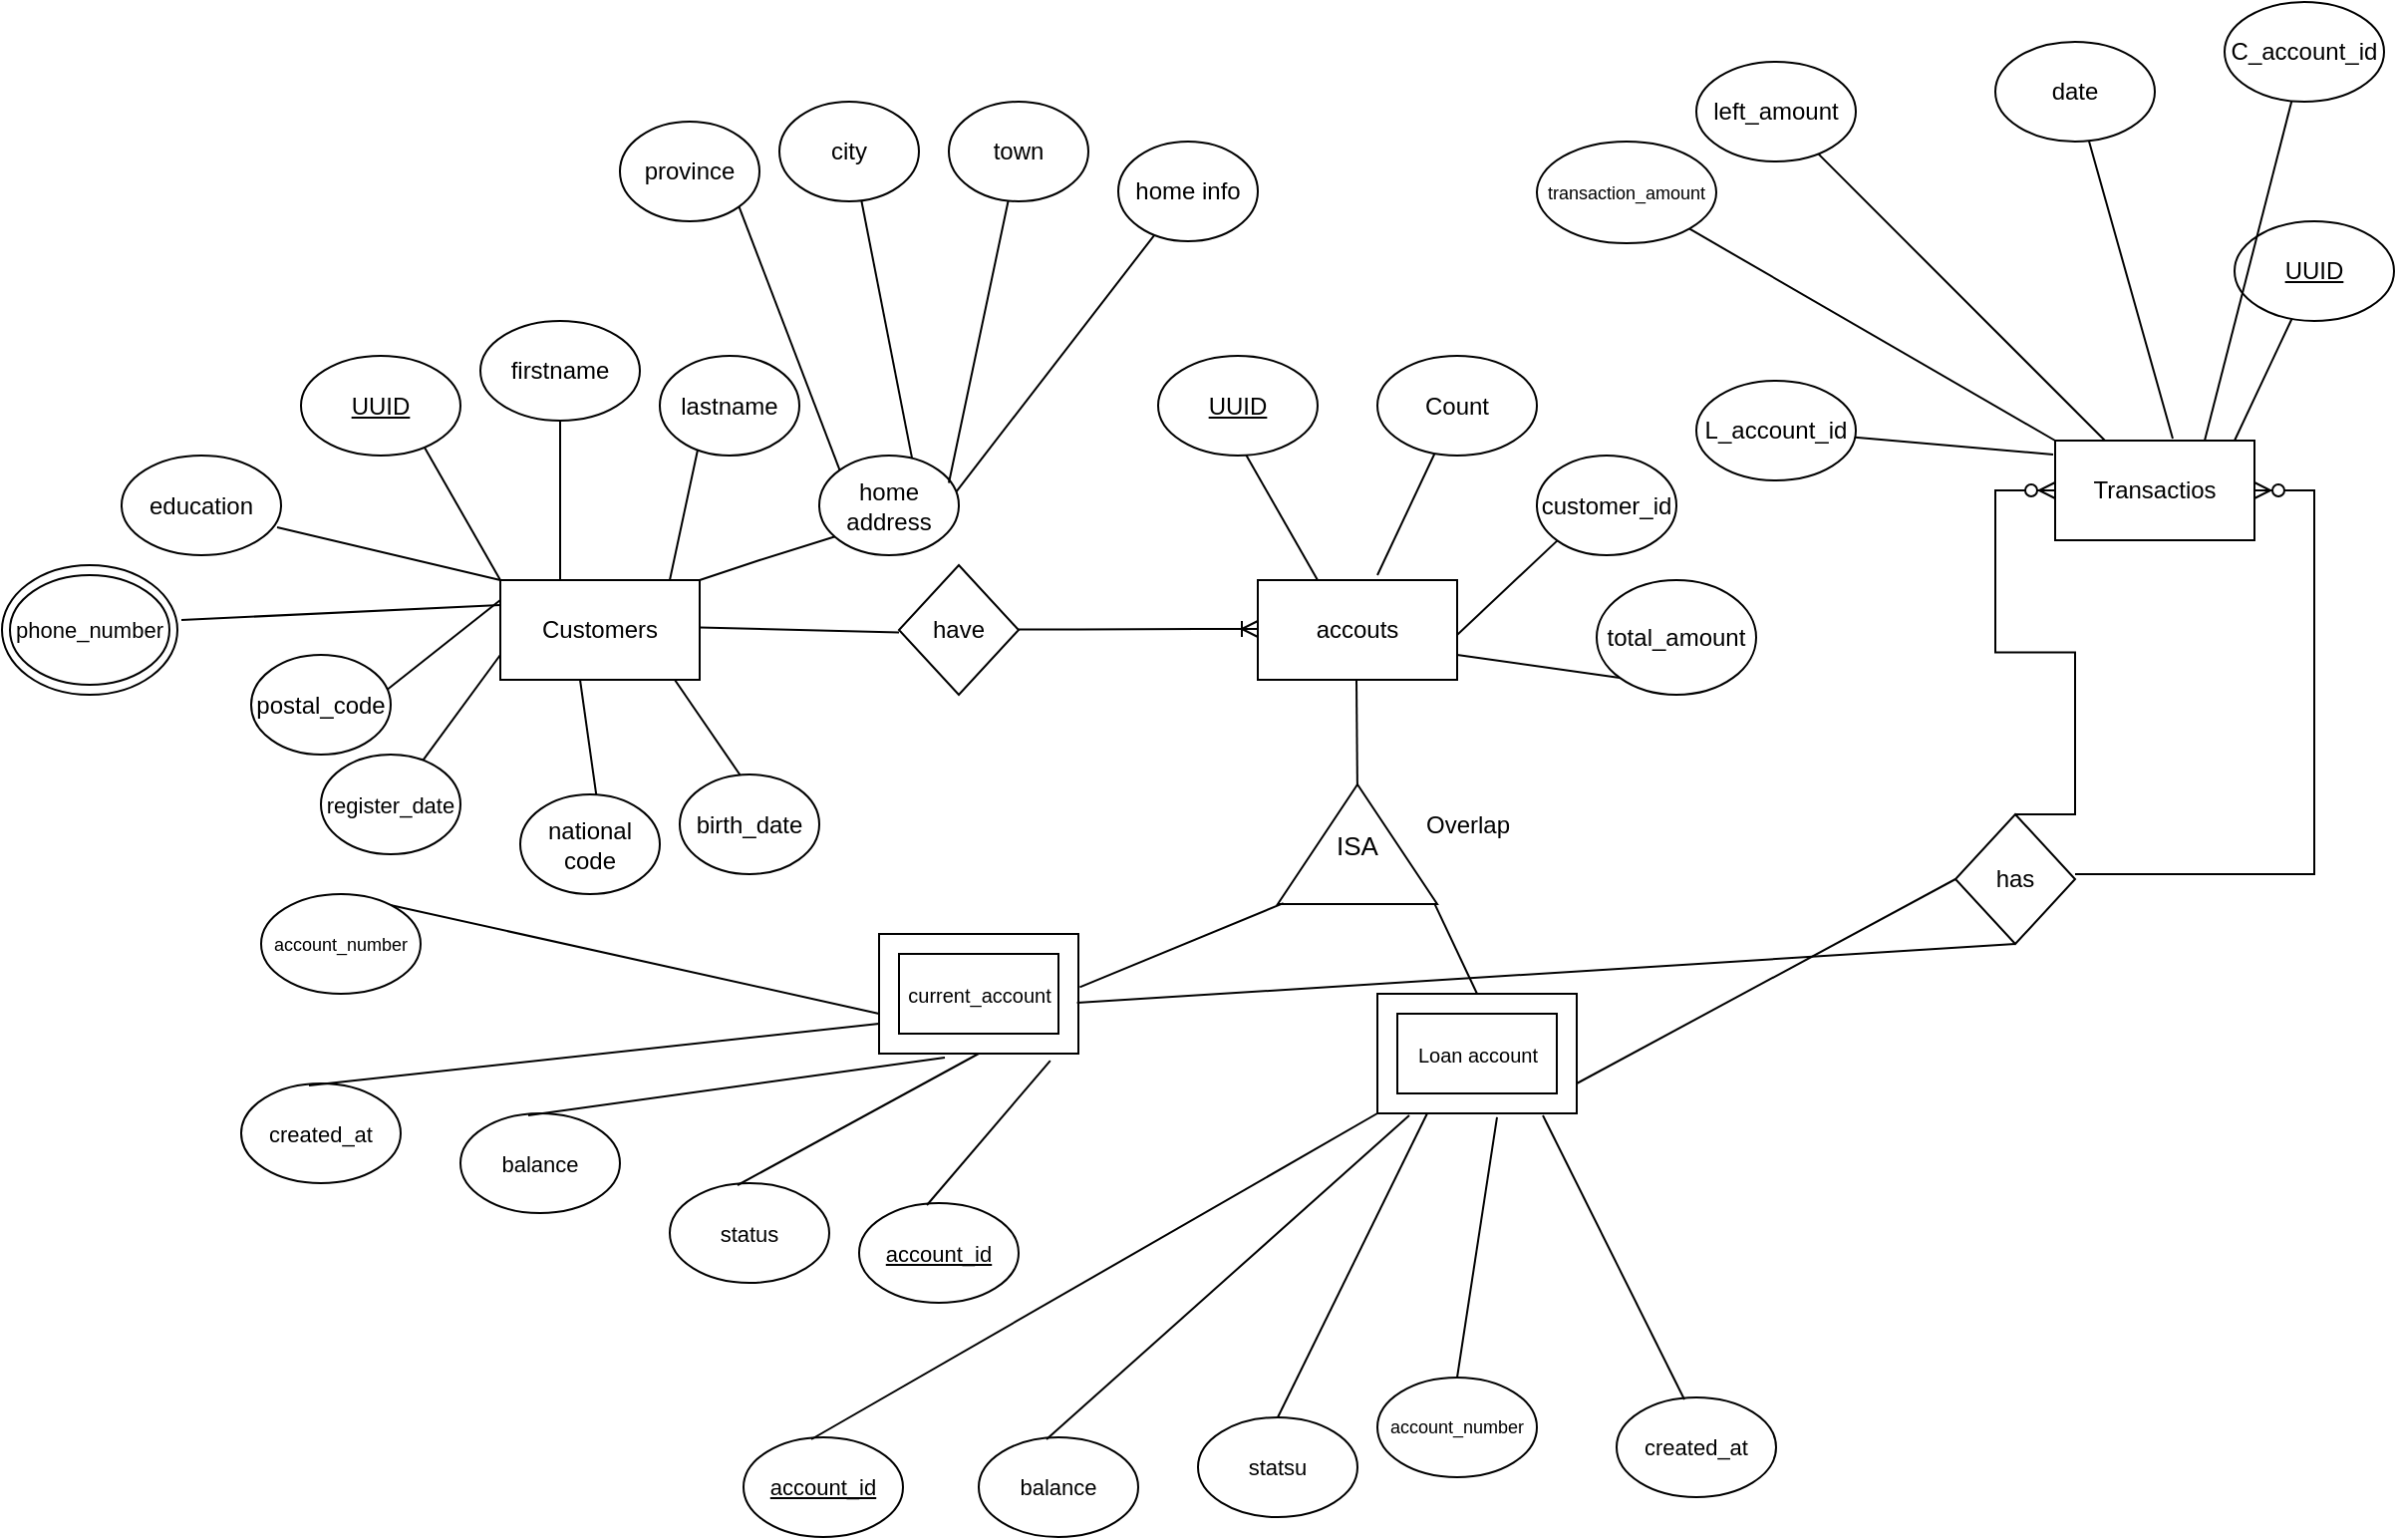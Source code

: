 <mxfile version="28.2.1">
  <diagram name="Page-1" id="g8kA7VrgFV8I4axQgq5m">
    <mxGraphModel dx="2271" dy="933" grid="1" gridSize="10" guides="1" tooltips="1" connect="1" arrows="1" fold="1" page="1" pageScale="1" pageWidth="827" pageHeight="1169" math="0" shadow="0">
      <root>
        <mxCell id="0" />
        <mxCell id="1" parent="0" />
        <mxCell id="Igm4Fz67FGCJSC7hsA-S-1" value="Customers" style="rounded=0;whiteSpace=wrap;html=1;" vertex="1" parent="1">
          <mxGeometry x="-240" y="320" width="100" height="50" as="geometry" />
        </mxCell>
        <mxCell id="Igm4Fz67FGCJSC7hsA-S-2" value="" style="endArrow=none;html=1;rounded=0;" edge="1" parent="1">
          <mxGeometry width="50" height="50" relative="1" as="geometry">
            <mxPoint x="-240" y="320" as="sourcePoint" />
            <mxPoint x="-280" y="250" as="targetPoint" />
          </mxGeometry>
        </mxCell>
        <mxCell id="Igm4Fz67FGCJSC7hsA-S-5" value="UUID" style="ellipse;whiteSpace=wrap;html=1;fontStyle=4" vertex="1" parent="1">
          <mxGeometry x="-340" y="207.5" width="80" height="50" as="geometry" />
        </mxCell>
        <mxCell id="Igm4Fz67FGCJSC7hsA-S-6" value="" style="endArrow=none;html=1;rounded=0;" edge="1" parent="1" target="Igm4Fz67FGCJSC7hsA-S-8">
          <mxGeometry width="50" height="50" relative="1" as="geometry">
            <mxPoint x="-210" y="320" as="sourcePoint" />
            <mxPoint x="-160" y="270" as="targetPoint" />
          </mxGeometry>
        </mxCell>
        <mxCell id="Igm4Fz67FGCJSC7hsA-S-8" value="firstname" style="ellipse;whiteSpace=wrap;html=1;" vertex="1" parent="1">
          <mxGeometry x="-250" y="190" width="80" height="50" as="geometry" />
        </mxCell>
        <mxCell id="Igm4Fz67FGCJSC7hsA-S-9" value="" style="endArrow=none;html=1;rounded=0;" edge="1" parent="1">
          <mxGeometry width="50" height="50" relative="1" as="geometry">
            <mxPoint x="-155" y="320" as="sourcePoint" />
            <mxPoint x="-140" y="250" as="targetPoint" />
          </mxGeometry>
        </mxCell>
        <mxCell id="Igm4Fz67FGCJSC7hsA-S-11" value="lastname" style="ellipse;whiteSpace=wrap;html=1;" vertex="1" parent="1">
          <mxGeometry x="-160" y="207.5" width="70" height="50" as="geometry" />
        </mxCell>
        <mxCell id="Igm4Fz67FGCJSC7hsA-S-20" value="" style="endArrow=none;html=1;rounded=0;exitX=1;exitY=0.75;exitDx=0;exitDy=0;" edge="1" parent="1">
          <mxGeometry width="50" height="50" relative="1" as="geometry">
            <mxPoint x="-140" y="343.75" as="sourcePoint" />
            <mxPoint x="-40" y="346" as="targetPoint" />
            <Array as="points">
              <mxPoint x="-40" y="346.25" />
            </Array>
          </mxGeometry>
        </mxCell>
        <mxCell id="Igm4Fz67FGCJSC7hsA-S-21" value="have" style="rhombus;whiteSpace=wrap;html=1;" vertex="1" parent="1">
          <mxGeometry x="-40" y="312.5" width="60" height="65" as="geometry" />
        </mxCell>
        <mxCell id="Igm4Fz67FGCJSC7hsA-S-22" value="" style="edgeStyle=entityRelationEdgeStyle;fontSize=12;html=1;endArrow=ERoneToMany;rounded=0;" edge="1" parent="1">
          <mxGeometry width="100" height="100" relative="1" as="geometry">
            <mxPoint x="20" y="344.75" as="sourcePoint" />
            <mxPoint x="140" y="344.5" as="targetPoint" />
          </mxGeometry>
        </mxCell>
        <mxCell id="Igm4Fz67FGCJSC7hsA-S-25" value="accouts" style="rounded=0;whiteSpace=wrap;html=1;" vertex="1" parent="1">
          <mxGeometry x="140" y="320" width="100" height="50" as="geometry" />
        </mxCell>
        <mxCell id="Igm4Fz67FGCJSC7hsA-S-26" value="" style="endArrow=none;html=1;rounded=0;entryX=0;entryY=0.75;entryDx=0;entryDy=0;" edge="1" parent="1" source="Igm4Fz67FGCJSC7hsA-S-27" target="Igm4Fz67FGCJSC7hsA-S-1">
          <mxGeometry width="50" height="50" relative="1" as="geometry">
            <mxPoint x="-370" y="427.5" as="sourcePoint" />
            <mxPoint x="-355" y="357.5" as="targetPoint" />
          </mxGeometry>
        </mxCell>
        <mxCell id="Igm4Fz67FGCJSC7hsA-S-27" value="&lt;font style=&quot;font-size: 11px;&quot;&gt;register_date&lt;/font&gt;" style="ellipse;whiteSpace=wrap;html=1;" vertex="1" parent="1">
          <mxGeometry x="-330" y="407.5" width="70" height="50" as="geometry" />
        </mxCell>
        <mxCell id="Igm4Fz67FGCJSC7hsA-S-28" value="" style="endArrow=none;html=1;rounded=0;" edge="1" parent="1">
          <mxGeometry width="50" height="50" relative="1" as="geometry">
            <mxPoint x="170" y="320" as="sourcePoint" />
            <mxPoint x="130" y="250" as="targetPoint" />
          </mxGeometry>
        </mxCell>
        <mxCell id="Igm4Fz67FGCJSC7hsA-S-29" value="UUID" style="ellipse;whiteSpace=wrap;html=1;fontStyle=4" vertex="1" parent="1">
          <mxGeometry x="90" y="207.5" width="80" height="50" as="geometry" />
        </mxCell>
        <mxCell id="Igm4Fz67FGCJSC7hsA-S-30" value="" style="endArrow=none;html=1;rounded=0;" edge="1" parent="1" target="Igm4Fz67FGCJSC7hsA-S-31">
          <mxGeometry width="50" height="50" relative="1" as="geometry">
            <mxPoint x="200" y="317.5" as="sourcePoint" />
            <mxPoint x="250" y="257.5" as="targetPoint" />
          </mxGeometry>
        </mxCell>
        <mxCell id="Igm4Fz67FGCJSC7hsA-S-31" value="Count" style="ellipse;whiteSpace=wrap;html=1;fontStyle=0" vertex="1" parent="1">
          <mxGeometry x="200" y="207.5" width="80" height="50" as="geometry" />
        </mxCell>
        <mxCell id="Igm4Fz67FGCJSC7hsA-S-32" value="" style="endArrow=none;html=1;rounded=0;" edge="1" parent="1">
          <mxGeometry width="50" height="50" relative="1" as="geometry">
            <mxPoint x="-190" y="441" as="sourcePoint" />
            <mxPoint x="-200" y="370" as="targetPoint" />
          </mxGeometry>
        </mxCell>
        <mxCell id="Igm4Fz67FGCJSC7hsA-S-33" value="national code" style="ellipse;whiteSpace=wrap;html=1;" vertex="1" parent="1">
          <mxGeometry x="-230" y="427.5" width="70" height="50" as="geometry" />
        </mxCell>
        <mxCell id="Igm4Fz67FGCJSC7hsA-S-34" value="" style="endArrow=none;html=1;rounded=0;" edge="1" parent="1">
          <mxGeometry width="50" height="50" relative="1" as="geometry">
            <mxPoint x="-117.5" y="421" as="sourcePoint" />
            <mxPoint x="-152.5" y="370" as="targetPoint" />
          </mxGeometry>
        </mxCell>
        <mxCell id="Igm4Fz67FGCJSC7hsA-S-35" value="birth_date" style="ellipse;whiteSpace=wrap;html=1;" vertex="1" parent="1">
          <mxGeometry x="-150" y="417.5" width="70" height="50" as="geometry" />
        </mxCell>
        <mxCell id="Igm4Fz67FGCJSC7hsA-S-40" value="" style="endArrow=none;html=1;rounded=0;" edge="1" parent="1">
          <mxGeometry width="50" height="50" relative="1" as="geometry">
            <mxPoint x="-300" y="377.5" as="sourcePoint" />
            <mxPoint x="-240" y="330" as="targetPoint" />
          </mxGeometry>
        </mxCell>
        <mxCell id="Igm4Fz67FGCJSC7hsA-S-41" value="postal_code" style="ellipse;whiteSpace=wrap;html=1;" vertex="1" parent="1">
          <mxGeometry x="-365" y="357.5" width="70" height="50" as="geometry" />
        </mxCell>
        <mxCell id="Igm4Fz67FGCJSC7hsA-S-42" value="" style="endArrow=none;html=1;rounded=0;" edge="1" parent="1">
          <mxGeometry width="50" height="50" relative="1" as="geometry">
            <mxPoint x="-70" y="297.5" as="sourcePoint" />
            <mxPoint x="-140" y="320" as="targetPoint" />
            <Array as="points">
              <mxPoint x="-110" y="310" />
            </Array>
          </mxGeometry>
        </mxCell>
        <mxCell id="Igm4Fz67FGCJSC7hsA-S-43" value="home address" style="ellipse;whiteSpace=wrap;html=1;" vertex="1" parent="1">
          <mxGeometry x="-80" y="257.5" width="70" height="50" as="geometry" />
        </mxCell>
        <mxCell id="Igm4Fz67FGCJSC7hsA-S-45" value="" style="endArrow=none;html=1;rounded=0;exitX=0;exitY=0;exitDx=0;exitDy=0;entryX=0.975;entryY=0.72;entryDx=0;entryDy=0;entryPerimeter=0;" edge="1" parent="1" source="Igm4Fz67FGCJSC7hsA-S-1" target="Igm4Fz67FGCJSC7hsA-S-46">
          <mxGeometry width="50" height="50" relative="1" as="geometry">
            <mxPoint x="-290" y="352.5" as="sourcePoint" />
            <mxPoint x="-330" y="282.5" as="targetPoint" />
          </mxGeometry>
        </mxCell>
        <mxCell id="Igm4Fz67FGCJSC7hsA-S-46" value="education" style="ellipse;whiteSpace=wrap;html=1;fontStyle=0" vertex="1" parent="1">
          <mxGeometry x="-430" y="257.5" width="80" height="50" as="geometry" />
        </mxCell>
        <mxCell id="Igm4Fz67FGCJSC7hsA-S-48" value="" style="endArrow=none;html=1;rounded=0;exitX=0.875;exitY=0.5;exitDx=0;exitDy=0;exitPerimeter=0;" edge="1" parent="1" source="Igm4Fz67FGCJSC7hsA-S-220">
          <mxGeometry width="50" height="50" relative="1" as="geometry">
            <mxPoint x="190" y="420" as="sourcePoint" />
            <mxPoint x="189.5" y="370" as="targetPoint" />
            <Array as="points">
              <mxPoint x="189.5" y="370.25" />
            </Array>
          </mxGeometry>
        </mxCell>
        <mxCell id="Igm4Fz67FGCJSC7hsA-S-55" value="" style="verticalLabelPosition=bottom;verticalAlign=top;html=1;shape=mxgraph.basic.frame;dx=10;whiteSpace=wrap;" vertex="1" parent="1">
          <mxGeometry x="-50" y="497.5" width="100" height="60" as="geometry" />
        </mxCell>
        <mxCell id="Igm4Fz67FGCJSC7hsA-S-64" value="" style="verticalLabelPosition=bottom;verticalAlign=top;html=1;shape=mxgraph.basic.frame;dx=10;whiteSpace=wrap;" vertex="1" parent="1">
          <mxGeometry x="200" y="527.5" width="100" height="60" as="geometry" />
        </mxCell>
        <mxCell id="Igm4Fz67FGCJSC7hsA-S-65" value="Loan account" style="text;html=1;align=center;verticalAlign=middle;resizable=0;points=[];autosize=1;strokeColor=none;fillColor=none;fontSize=10;" vertex="1" parent="1">
          <mxGeometry x="210" y="542.5" width="80" height="30" as="geometry" />
        </mxCell>
        <mxCell id="Igm4Fz67FGCJSC7hsA-S-80" value="" style="endArrow=none;html=1;rounded=0;exitX=0;exitY=1;exitDx=0;exitDy=0;" edge="1" parent="1" source="Igm4Fz67FGCJSC7hsA-S-81">
          <mxGeometry width="50" height="50" relative="1" as="geometry">
            <mxPoint x="275" y="398.5" as="sourcePoint" />
            <mxPoint x="240" y="347.5" as="targetPoint" />
          </mxGeometry>
        </mxCell>
        <mxCell id="Igm4Fz67FGCJSC7hsA-S-81" value="customer_id" style="ellipse;whiteSpace=wrap;html=1;" vertex="1" parent="1">
          <mxGeometry x="280" y="257.5" width="70" height="50" as="geometry" />
        </mxCell>
        <mxCell id="Igm4Fz67FGCJSC7hsA-S-91" value="current_account" style="text;html=1;align=center;verticalAlign=middle;resizable=0;points=[];autosize=1;strokeColor=none;fillColor=none;fontSize=10;" vertex="1" parent="1">
          <mxGeometry x="-50" y="512.5" width="100" height="30" as="geometry" />
        </mxCell>
        <mxCell id="Igm4Fz67FGCJSC7hsA-S-116" value="" style="endArrow=none;html=1;rounded=0;entryX=0.5;entryY=0;entryDx=0;entryDy=0;" edge="1" target="Igm4Fz67FGCJSC7hsA-S-117" parent="1">
          <mxGeometry width="50" height="50" relative="1" as="geometry">
            <mxPoint x="-50" y="537.5" as="sourcePoint" />
            <mxPoint x="-280" y="680" as="targetPoint" />
          </mxGeometry>
        </mxCell>
        <mxCell id="Igm4Fz67FGCJSC7hsA-S-117" value="account_number" style="ellipse;whiteSpace=wrap;html=1;fontStyle=0;fontSize=9;" vertex="1" parent="1">
          <mxGeometry x="-360" y="477.5" width="80" height="50" as="geometry" />
        </mxCell>
        <mxCell id="Igm4Fz67FGCJSC7hsA-S-118" value="account_number" style="ellipse;whiteSpace=wrap;html=1;fontStyle=0;fontSize=9;" vertex="1" parent="1">
          <mxGeometry x="200" y="720" width="80" height="50" as="geometry" />
        </mxCell>
        <mxCell id="Igm4Fz67FGCJSC7hsA-S-119" value="" style="endArrow=none;html=1;rounded=0;exitX=0.6;exitY=1.033;exitDx=0;exitDy=0;exitPerimeter=0;entryX=0.5;entryY=0;entryDx=0;entryDy=0;" edge="1" parent="1" source="Igm4Fz67FGCJSC7hsA-S-64" target="Igm4Fz67FGCJSC7hsA-S-118">
          <mxGeometry width="50" height="50" relative="1" as="geometry">
            <mxPoint x="260" y="592.5" as="sourcePoint" />
            <mxPoint x="220" y="642.5" as="targetPoint" />
          </mxGeometry>
        </mxCell>
        <mxCell id="Igm4Fz67FGCJSC7hsA-S-120" value="statsu" style="ellipse;whiteSpace=wrap;html=1;fontStyle=0;fontSize=11;" vertex="1" parent="1">
          <mxGeometry x="110" y="740" width="80" height="50" as="geometry" />
        </mxCell>
        <mxCell id="Igm4Fz67FGCJSC7hsA-S-121" value="" style="endArrow=none;html=1;rounded=0;exitX=0;exitY=0;exitDx=25;exitDy=60;exitPerimeter=0;entryX=0.5;entryY=0;entryDx=0;entryDy=0;" edge="1" parent="1" source="Igm4Fz67FGCJSC7hsA-S-64" target="Igm4Fz67FGCJSC7hsA-S-120">
          <mxGeometry width="50" height="50" relative="1" as="geometry">
            <mxPoint x="200" y="667.5" as="sourcePoint" />
            <mxPoint x="160" y="720.5" as="targetPoint" />
          </mxGeometry>
        </mxCell>
        <mxCell id="Igm4Fz67FGCJSC7hsA-S-122" value="status" style="ellipse;whiteSpace=wrap;html=1;fontStyle=0;fontSize=11;" vertex="1" parent="1">
          <mxGeometry x="-155" y="622.5" width="80" height="50" as="geometry" />
        </mxCell>
        <mxCell id="Igm4Fz67FGCJSC7hsA-S-123" value="" style="endArrow=none;html=1;rounded=0;exitX=0.6;exitY=1.033;exitDx=0;exitDy=0;exitPerimeter=0;entryX=0.425;entryY=0.02;entryDx=0;entryDy=0;entryPerimeter=0;" edge="1" parent="1" target="Igm4Fz67FGCJSC7hsA-S-122">
          <mxGeometry width="50" height="50" relative="1" as="geometry">
            <mxPoint y="557.5" as="sourcePoint" />
            <mxPoint x="-40" y="610.5" as="targetPoint" />
          </mxGeometry>
        </mxCell>
        <mxCell id="Igm4Fz67FGCJSC7hsA-S-136" value="created_at" style="ellipse;whiteSpace=wrap;html=1;fontStyle=0;fontSize=11;" vertex="1" parent="1">
          <mxGeometry x="-370" y="572.5" width="80" height="50" as="geometry" />
        </mxCell>
        <mxCell id="Igm4Fz67FGCJSC7hsA-S-137" value="" style="endArrow=none;html=1;rounded=0;exitX=0;exitY=0;exitDx=0;exitDy=45;exitPerimeter=0;entryX=0.425;entryY=0.02;entryDx=0;entryDy=0;entryPerimeter=0;" edge="1" target="Igm4Fz67FGCJSC7hsA-S-136" parent="1" source="Igm4Fz67FGCJSC7hsA-S-55">
          <mxGeometry width="50" height="50" relative="1" as="geometry">
            <mxPoint x="-390" y="670.5" as="sourcePoint" />
            <mxPoint x="-430" y="723.5" as="targetPoint" />
          </mxGeometry>
        </mxCell>
        <mxCell id="Igm4Fz67FGCJSC7hsA-S-138" value="created_at" style="ellipse;whiteSpace=wrap;html=1;fontStyle=0;fontSize=11;" vertex="1" parent="1">
          <mxGeometry x="320" y="730" width="80" height="50" as="geometry" />
        </mxCell>
        <mxCell id="Igm4Fz67FGCJSC7hsA-S-139" value="" style="endArrow=none;html=1;rounded=0;exitX=0.83;exitY=1.017;exitDx=0;exitDy=0;exitPerimeter=0;entryX=0.425;entryY=0.02;entryDx=0;entryDy=0;entryPerimeter=0;" edge="1" target="Igm4Fz67FGCJSC7hsA-S-138" parent="1" source="Igm4Fz67FGCJSC7hsA-S-64">
          <mxGeometry width="50" height="50" relative="1" as="geometry">
            <mxPoint x="-380" y="680.5" as="sourcePoint" />
            <mxPoint x="-420" y="733.5" as="targetPoint" />
          </mxGeometry>
        </mxCell>
        <mxCell id="Igm4Fz67FGCJSC7hsA-S-154" value="balance" style="ellipse;whiteSpace=wrap;html=1;fontStyle=0;fontSize=11;" vertex="1" parent="1">
          <mxGeometry x="-260" y="587.5" width="80" height="50" as="geometry" />
        </mxCell>
        <mxCell id="Igm4Fz67FGCJSC7hsA-S-155" value="" style="endArrow=none;html=1;rounded=0;entryX=0.425;entryY=0.02;entryDx=0;entryDy=0;entryPerimeter=0;exitX=0.33;exitY=1.033;exitDx=0;exitDy=0;exitPerimeter=0;" edge="1" target="Igm4Fz67FGCJSC7hsA-S-154" parent="1" source="Igm4Fz67FGCJSC7hsA-S-55">
          <mxGeometry width="50" height="50" relative="1" as="geometry">
            <mxPoint x="-400" y="732.5" as="sourcePoint" />
            <mxPoint x="-440" y="785.5" as="targetPoint" />
          </mxGeometry>
        </mxCell>
        <mxCell id="Igm4Fz67FGCJSC7hsA-S-156" value="balance" style="ellipse;whiteSpace=wrap;html=1;fontStyle=0;fontSize=11;" vertex="1" parent="1">
          <mxGeometry y="750" width="80" height="50" as="geometry" />
        </mxCell>
        <mxCell id="Igm4Fz67FGCJSC7hsA-S-157" value="" style="endArrow=none;html=1;rounded=0;exitX=0.16;exitY=1.017;exitDx=0;exitDy=0;exitPerimeter=0;entryX=0.425;entryY=0.02;entryDx=0;entryDy=0;entryPerimeter=0;" edge="1" target="Igm4Fz67FGCJSC7hsA-S-156" parent="1" source="Igm4Fz67FGCJSC7hsA-S-64">
          <mxGeometry width="50" height="50" relative="1" as="geometry">
            <mxPoint x="-390" y="742.5" as="sourcePoint" />
            <mxPoint x="-430" y="795.5" as="targetPoint" />
          </mxGeometry>
        </mxCell>
        <mxCell id="Igm4Fz67FGCJSC7hsA-S-170" value="has" style="rhombus;whiteSpace=wrap;html=1;" vertex="1" parent="1">
          <mxGeometry x="490" y="437.5" width="60" height="65" as="geometry" />
        </mxCell>
        <mxCell id="Igm4Fz67FGCJSC7hsA-S-171" value="" style="endArrow=none;html=1;rounded=0;elbow=vertical;entryX=0;entryY=0.5;entryDx=0;entryDy=0;exitX=0;exitY=0;exitDx=100;exitDy=45;exitPerimeter=0;" edge="1" parent="1" source="Igm4Fz67FGCJSC7hsA-S-64" target="Igm4Fz67FGCJSC7hsA-S-170">
          <mxGeometry relative="1" as="geometry">
            <mxPoint x="120" y="700" as="sourcePoint" />
            <mxPoint x="280" y="700" as="targetPoint" />
          </mxGeometry>
        </mxCell>
        <mxCell id="Igm4Fz67FGCJSC7hsA-S-172" value="" style="endArrow=none;html=1;rounded=0;elbow=vertical;entryX=0.5;entryY=1;entryDx=0;entryDy=0;exitX=0.993;exitY=0.65;exitDx=0;exitDy=0;exitPerimeter=0;" edge="1" parent="1" source="Igm4Fz67FGCJSC7hsA-S-91" target="Igm4Fz67FGCJSC7hsA-S-170">
          <mxGeometry relative="1" as="geometry">
            <mxPoint x="310" y="583" as="sourcePoint" />
            <mxPoint x="500" y="480" as="targetPoint" />
          </mxGeometry>
        </mxCell>
        <mxCell id="Igm4Fz67FGCJSC7hsA-S-173" value="" style="edgeStyle=entityRelationEdgeStyle;fontSize=12;html=1;endArrow=ERzeroToMany;endFill=1;rounded=0;elbow=vertical;exitX=0.5;exitY=0;exitDx=0;exitDy=0;entryX=0;entryY=0.5;entryDx=0;entryDy=0;" edge="1" parent="1" source="Igm4Fz67FGCJSC7hsA-S-170" target="Igm4Fz67FGCJSC7hsA-S-175">
          <mxGeometry width="100" height="100" relative="1" as="geometry">
            <mxPoint x="150" y="620" as="sourcePoint" />
            <mxPoint x="490" y="240" as="targetPoint" />
          </mxGeometry>
        </mxCell>
        <mxCell id="Igm4Fz67FGCJSC7hsA-S-174" value="" style="edgeStyle=entityRelationEdgeStyle;fontSize=12;html=1;endArrow=ERzeroToMany;endFill=1;rounded=0;elbow=vertical;" edge="1" parent="1" target="Igm4Fz67FGCJSC7hsA-S-175">
          <mxGeometry width="100" height="100" relative="1" as="geometry">
            <mxPoint x="550" y="467.5" as="sourcePoint" />
            <mxPoint x="650" y="367.5" as="targetPoint" />
          </mxGeometry>
        </mxCell>
        <mxCell id="Igm4Fz67FGCJSC7hsA-S-175" value="Transactios" style="rounded=0;whiteSpace=wrap;html=1;" vertex="1" parent="1">
          <mxGeometry x="540" y="250" width="100" height="50" as="geometry" />
        </mxCell>
        <mxCell id="Igm4Fz67FGCJSC7hsA-S-176" value="" style="endArrow=none;html=1;rounded=0;exitX=0.25;exitY=0;exitDx=0;exitDy=0;" edge="1" target="Igm4Fz67FGCJSC7hsA-S-177" parent="1" source="Igm4Fz67FGCJSC7hsA-S-175">
          <mxGeometry width="50" height="50" relative="1" as="geometry">
            <mxPoint x="570" y="240" as="sourcePoint" />
            <mxPoint x="630" y="110" as="targetPoint" />
          </mxGeometry>
        </mxCell>
        <mxCell id="Igm4Fz67FGCJSC7hsA-S-177" value="left_amount" style="ellipse;whiteSpace=wrap;html=1;fontStyle=0" vertex="1" parent="1">
          <mxGeometry x="360" y="60" width="80" height="50" as="geometry" />
        </mxCell>
        <mxCell id="Igm4Fz67FGCJSC7hsA-S-178" value="" style="endArrow=none;html=1;rounded=0;exitX=0.59;exitY=-0.02;exitDx=0;exitDy=0;exitPerimeter=0;" edge="1" target="Igm4Fz67FGCJSC7hsA-S-179" parent="1" source="Igm4Fz67FGCJSC7hsA-S-175">
          <mxGeometry width="50" height="50" relative="1" as="geometry">
            <mxPoint x="600" y="240" as="sourcePoint" />
            <mxPoint x="640" y="120" as="targetPoint" />
          </mxGeometry>
        </mxCell>
        <mxCell id="Igm4Fz67FGCJSC7hsA-S-179" value="date" style="ellipse;whiteSpace=wrap;html=1;fontStyle=0" vertex="1" parent="1">
          <mxGeometry x="510" y="50" width="80" height="50" as="geometry" />
        </mxCell>
        <mxCell id="Igm4Fz67FGCJSC7hsA-S-180" value="" style="endArrow=none;html=1;rounded=0;" edge="1" target="Igm4Fz67FGCJSC7hsA-S-181" parent="1">
          <mxGeometry width="50" height="50" relative="1" as="geometry">
            <mxPoint x="630" y="250" as="sourcePoint" />
            <mxPoint x="680" y="190" as="targetPoint" />
          </mxGeometry>
        </mxCell>
        <mxCell id="Igm4Fz67FGCJSC7hsA-S-181" value="&lt;u&gt;UUID&lt;/u&gt;" style="ellipse;whiteSpace=wrap;html=1;fontStyle=0" vertex="1" parent="1">
          <mxGeometry x="630" y="140" width="80" height="50" as="geometry" />
        </mxCell>
        <mxCell id="Igm4Fz67FGCJSC7hsA-S-182" value="" style="endArrow=none;html=1;rounded=0;exitX=-0.01;exitY=0.14;exitDx=0;exitDy=0;exitPerimeter=0;" edge="1" target="Igm4Fz67FGCJSC7hsA-S-183" parent="1" source="Igm4Fz67FGCJSC7hsA-S-175">
          <mxGeometry width="50" height="50" relative="1" as="geometry">
            <mxPoint x="530" y="250" as="sourcePoint" />
            <mxPoint x="460" y="210" as="targetPoint" />
          </mxGeometry>
        </mxCell>
        <mxCell id="Igm4Fz67FGCJSC7hsA-S-183" value="L_account_id" style="ellipse;whiteSpace=wrap;html=1;fontStyle=0" vertex="1" parent="1">
          <mxGeometry x="360" y="220" width="80" height="50" as="geometry" />
        </mxCell>
        <mxCell id="Igm4Fz67FGCJSC7hsA-S-184" value="" style="endArrow=none;html=1;rounded=0;exitX=0.75;exitY=0;exitDx=0;exitDy=0;" edge="1" target="Igm4Fz67FGCJSC7hsA-S-185" parent="1" source="Igm4Fz67FGCJSC7hsA-S-175">
          <mxGeometry width="50" height="50" relative="1" as="geometry">
            <mxPoint x="620" y="240" as="sourcePoint" />
            <mxPoint x="675" y="80" as="targetPoint" />
          </mxGeometry>
        </mxCell>
        <mxCell id="Igm4Fz67FGCJSC7hsA-S-185" value="C_account_id" style="ellipse;whiteSpace=wrap;html=1;fontStyle=0" vertex="1" parent="1">
          <mxGeometry x="625" y="30" width="80" height="50" as="geometry" />
        </mxCell>
        <mxCell id="Igm4Fz67FGCJSC7hsA-S-192" value="" style="ellipse;whiteSpace=wrap;html=1;" vertex="1" parent="1">
          <mxGeometry x="-490" y="312.5" width="88" height="65" as="geometry" />
        </mxCell>
        <mxCell id="Igm4Fz67FGCJSC7hsA-S-193" value="&lt;font style=&quot;font-size: 11px;&quot;&gt;phone_number&lt;/font&gt;" style="ellipse;whiteSpace=wrap;html=1;" vertex="1" parent="1">
          <mxGeometry x="-486" y="317.5" width="80" height="55" as="geometry" />
        </mxCell>
        <mxCell id="Igm4Fz67FGCJSC7hsA-S-197" value="" style="endArrow=none;html=1;rounded=0;exitX=0;exitY=0.25;exitDx=0;exitDy=0;" edge="1" parent="1" source="Igm4Fz67FGCJSC7hsA-S-1">
          <mxGeometry width="50" height="50" relative="1" as="geometry">
            <mxPoint x="-230" y="330" as="sourcePoint" />
            <mxPoint x="-400" y="340" as="targetPoint" />
          </mxGeometry>
        </mxCell>
        <mxCell id="Igm4Fz67FGCJSC7hsA-S-203" value="" style="endArrow=none;html=1;rounded=0;" edge="1" parent="1" target="Igm4Fz67FGCJSC7hsA-S-204">
          <mxGeometry width="50" height="50" relative="1" as="geometry">
            <mxPoint x="-15" y="271.25" as="sourcePoint" />
            <mxPoint y="201.25" as="targetPoint" />
          </mxGeometry>
        </mxCell>
        <mxCell id="Igm4Fz67FGCJSC7hsA-S-204" value="town" style="ellipse;whiteSpace=wrap;html=1;" vertex="1" parent="1">
          <mxGeometry x="-15" y="80" width="70" height="50" as="geometry" />
        </mxCell>
        <mxCell id="Igm4Fz67FGCJSC7hsA-S-205" value="" style="endArrow=none;html=1;rounded=0;exitX=0.664;exitY=0.021;exitDx=0;exitDy=0;exitPerimeter=0;" edge="1" parent="1" source="Igm4Fz67FGCJSC7hsA-S-43">
          <mxGeometry width="50" height="50" relative="1" as="geometry">
            <mxPoint x="-75" y="193.75" as="sourcePoint" />
            <mxPoint x="-60" y="123.75" as="targetPoint" />
          </mxGeometry>
        </mxCell>
        <mxCell id="Igm4Fz67FGCJSC7hsA-S-206" value="city" style="ellipse;whiteSpace=wrap;html=1;" vertex="1" parent="1">
          <mxGeometry x="-100" y="80" width="70" height="50" as="geometry" />
        </mxCell>
        <mxCell id="Igm4Fz67FGCJSC7hsA-S-208" value="" style="endArrow=none;html=1;rounded=0;exitX=0;exitY=0;exitDx=0;exitDy=0;entryX=1;entryY=1;entryDx=0;entryDy=0;" edge="1" parent="1" source="Igm4Fz67FGCJSC7hsA-S-43" target="Igm4Fz67FGCJSC7hsA-S-209">
          <mxGeometry width="50" height="50" relative="1" as="geometry">
            <mxPoint x="-24" y="269" as="sourcePoint" />
            <mxPoint x="-50" y="133.75" as="targetPoint" />
          </mxGeometry>
        </mxCell>
        <mxCell id="Igm4Fz67FGCJSC7hsA-S-209" value="province" style="ellipse;whiteSpace=wrap;html=1;" vertex="1" parent="1">
          <mxGeometry x="-180" y="90" width="70" height="50" as="geometry" />
        </mxCell>
        <mxCell id="Igm4Fz67FGCJSC7hsA-S-211" value="" style="endArrow=none;html=1;rounded=0;exitX=0.983;exitY=0.361;exitDx=0;exitDy=0;exitPerimeter=0;" edge="1" target="Igm4Fz67FGCJSC7hsA-S-212" parent="1" source="Igm4Fz67FGCJSC7hsA-S-43">
          <mxGeometry width="50" height="50" relative="1" as="geometry">
            <mxPoint x="70" y="291.25" as="sourcePoint" />
            <mxPoint x="85" y="221.25" as="targetPoint" />
          </mxGeometry>
        </mxCell>
        <mxCell id="Igm4Fz67FGCJSC7hsA-S-212" value="home info" style="ellipse;whiteSpace=wrap;html=1;" vertex="1" parent="1">
          <mxGeometry x="70" y="100" width="70" height="50" as="geometry" />
        </mxCell>
        <mxCell id="Igm4Fz67FGCJSC7hsA-S-220" value="&lt;font style=&quot;font-size: 13px;&quot;&gt;ISA&lt;/font&gt;" style="triangle;whiteSpace=wrap;html=1;direction=north;" vertex="1" parent="1">
          <mxGeometry x="150" y="422.5" width="80" height="60" as="geometry" />
        </mxCell>
        <mxCell id="Igm4Fz67FGCJSC7hsA-S-222" value="Overlap" style="text;html=1;align=center;verticalAlign=middle;resizable=0;points=[];autosize=1;strokeColor=none;fillColor=none;" vertex="1" parent="1">
          <mxGeometry x="210" y="427.5" width="70" height="30" as="geometry" />
        </mxCell>
        <mxCell id="Igm4Fz67FGCJSC7hsA-S-223" value="&lt;u&gt;account_id&lt;/u&gt;" style="ellipse;whiteSpace=wrap;html=1;fontStyle=0;fontSize=11;" vertex="1" parent="1">
          <mxGeometry x="-118" y="750" width="80" height="50" as="geometry" />
        </mxCell>
        <mxCell id="Igm4Fz67FGCJSC7hsA-S-224" value="" style="endArrow=none;html=1;rounded=0;exitX=0;exitY=1;exitDx=0;exitDy=0;exitPerimeter=0;entryX=0.425;entryY=0.02;entryDx=0;entryDy=0;entryPerimeter=0;" edge="1" target="Igm4Fz67FGCJSC7hsA-S-223" parent="1" source="Igm4Fz67FGCJSC7hsA-S-64">
          <mxGeometry width="50" height="50" relative="1" as="geometry">
            <mxPoint x="-155" y="609" as="sourcePoint" />
            <mxPoint x="-858" y="753.5" as="targetPoint" />
          </mxGeometry>
        </mxCell>
        <mxCell id="Igm4Fz67FGCJSC7hsA-S-225" value="&lt;u&gt;account_id&lt;/u&gt;" style="ellipse;whiteSpace=wrap;html=1;fontStyle=0;fontSize=11;" vertex="1" parent="1">
          <mxGeometry x="-60" y="632.5" width="80" height="50" as="geometry" />
        </mxCell>
        <mxCell id="Igm4Fz67FGCJSC7hsA-S-226" value="" style="endArrow=none;html=1;rounded=0;exitX=0.859;exitY=1.059;exitDx=0;exitDy=0;exitPerimeter=0;entryX=0.425;entryY=0.02;entryDx=0;entryDy=0;entryPerimeter=0;" edge="1" target="Igm4Fz67FGCJSC7hsA-S-225" parent="1" source="Igm4Fz67FGCJSC7hsA-S-55">
          <mxGeometry width="50" height="50" relative="1" as="geometry">
            <mxPoint x="75" y="567.5" as="sourcePoint" />
            <mxPoint x="35" y="620.5" as="targetPoint" />
          </mxGeometry>
        </mxCell>
        <mxCell id="Igm4Fz67FGCJSC7hsA-S-227" value="" style="endArrow=none;html=1;rounded=0;exitX=0;exitY=0;exitDx=0;exitDy=0;" edge="1" target="Igm4Fz67FGCJSC7hsA-S-228" parent="1" source="Igm4Fz67FGCJSC7hsA-S-175">
          <mxGeometry width="50" height="50" relative="1" as="geometry">
            <mxPoint x="379" y="300" as="sourcePoint" />
            <mxPoint x="420" y="171" as="targetPoint" />
          </mxGeometry>
        </mxCell>
        <mxCell id="Igm4Fz67FGCJSC7hsA-S-228" value="transaction_amount" style="ellipse;whiteSpace=wrap;html=1;fontStyle=0;fontSize=9;" vertex="1" parent="1">
          <mxGeometry x="280" y="100" width="90" height="51" as="geometry" />
        </mxCell>
        <mxCell id="Igm4Fz67FGCJSC7hsA-S-229" value="" style="endArrow=none;html=1;rounded=0;exitX=0;exitY=1;exitDx=0;exitDy=0;entryX=1;entryY=0.75;entryDx=0;entryDy=0;" edge="1" source="Igm4Fz67FGCJSC7hsA-S-230" parent="1" target="Igm4Fz67FGCJSC7hsA-S-25">
          <mxGeometry width="50" height="50" relative="1" as="geometry">
            <mxPoint x="285" y="408.5" as="sourcePoint" />
            <mxPoint x="250" y="357.5" as="targetPoint" />
          </mxGeometry>
        </mxCell>
        <mxCell id="Igm4Fz67FGCJSC7hsA-S-230" value="total_amount" style="ellipse;whiteSpace=wrap;html=1;" vertex="1" parent="1">
          <mxGeometry x="310" y="320" width="80" height="57.5" as="geometry" />
        </mxCell>
        <mxCell id="Igm4Fz67FGCJSC7hsA-S-232" value="" style="endArrow=none;html=1;rounded=0;exitX=0.007;exitY=0.035;exitDx=0;exitDy=0;exitPerimeter=0;entryX=1.007;entryY=0.39;entryDx=0;entryDy=0;entryPerimeter=0;" edge="1" parent="1" source="Igm4Fz67FGCJSC7hsA-S-220" target="Igm4Fz67FGCJSC7hsA-S-91">
          <mxGeometry width="50" height="50" relative="1" as="geometry">
            <mxPoint x="20" y="451.38" as="sourcePoint" />
            <mxPoint x="40" y="523" as="targetPoint" />
            <Array as="points" />
          </mxGeometry>
        </mxCell>
        <mxCell id="Igm4Fz67FGCJSC7hsA-S-234" value="" style="endArrow=none;html=1;rounded=0;entryX=0.007;entryY=0.982;entryDx=0;entryDy=0;entryPerimeter=0;exitX=0.5;exitY=0;exitDx=0;exitDy=0;exitPerimeter=0;" edge="1" parent="1" source="Igm4Fz67FGCJSC7hsA-S-64" target="Igm4Fz67FGCJSC7hsA-S-220">
          <mxGeometry width="50" height="50" relative="1" as="geometry">
            <mxPoint x="-145" y="330" as="sourcePoint" />
            <mxPoint x="-130" y="260" as="targetPoint" />
          </mxGeometry>
        </mxCell>
      </root>
    </mxGraphModel>
  </diagram>
</mxfile>
